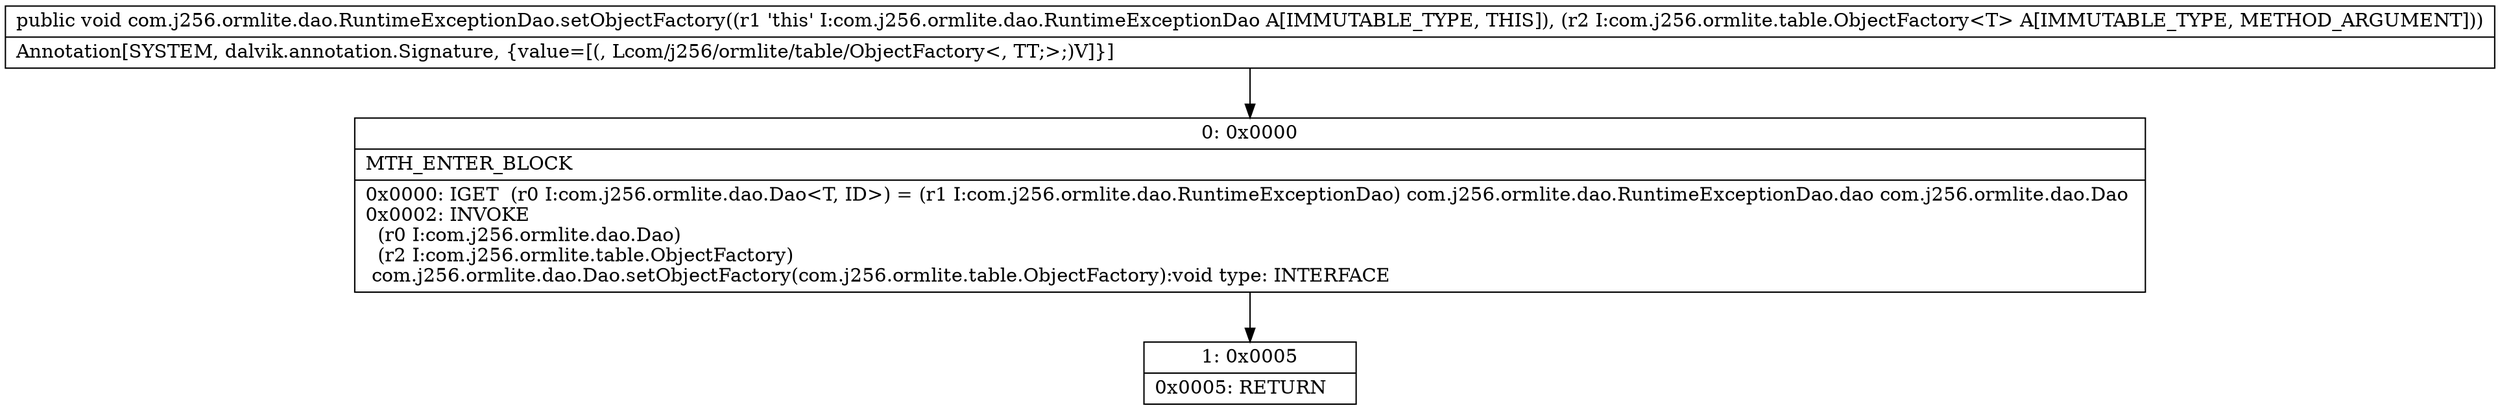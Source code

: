 digraph "CFG forcom.j256.ormlite.dao.RuntimeExceptionDao.setObjectFactory(Lcom\/j256\/ormlite\/table\/ObjectFactory;)V" {
Node_0 [shape=record,label="{0\:\ 0x0000|MTH_ENTER_BLOCK\l|0x0000: IGET  (r0 I:com.j256.ormlite.dao.Dao\<T, ID\>) = (r1 I:com.j256.ormlite.dao.RuntimeExceptionDao) com.j256.ormlite.dao.RuntimeExceptionDao.dao com.j256.ormlite.dao.Dao \l0x0002: INVOKE  \l  (r0 I:com.j256.ormlite.dao.Dao)\l  (r2 I:com.j256.ormlite.table.ObjectFactory)\l com.j256.ormlite.dao.Dao.setObjectFactory(com.j256.ormlite.table.ObjectFactory):void type: INTERFACE \l}"];
Node_1 [shape=record,label="{1\:\ 0x0005|0x0005: RETURN   \l}"];
MethodNode[shape=record,label="{public void com.j256.ormlite.dao.RuntimeExceptionDao.setObjectFactory((r1 'this' I:com.j256.ormlite.dao.RuntimeExceptionDao A[IMMUTABLE_TYPE, THIS]), (r2 I:com.j256.ormlite.table.ObjectFactory\<T\> A[IMMUTABLE_TYPE, METHOD_ARGUMENT]))  | Annotation[SYSTEM, dalvik.annotation.Signature, \{value=[(, Lcom\/j256\/ormlite\/table\/ObjectFactory\<, TT;\>;)V]\}]\l}"];
MethodNode -> Node_0;
Node_0 -> Node_1;
}


